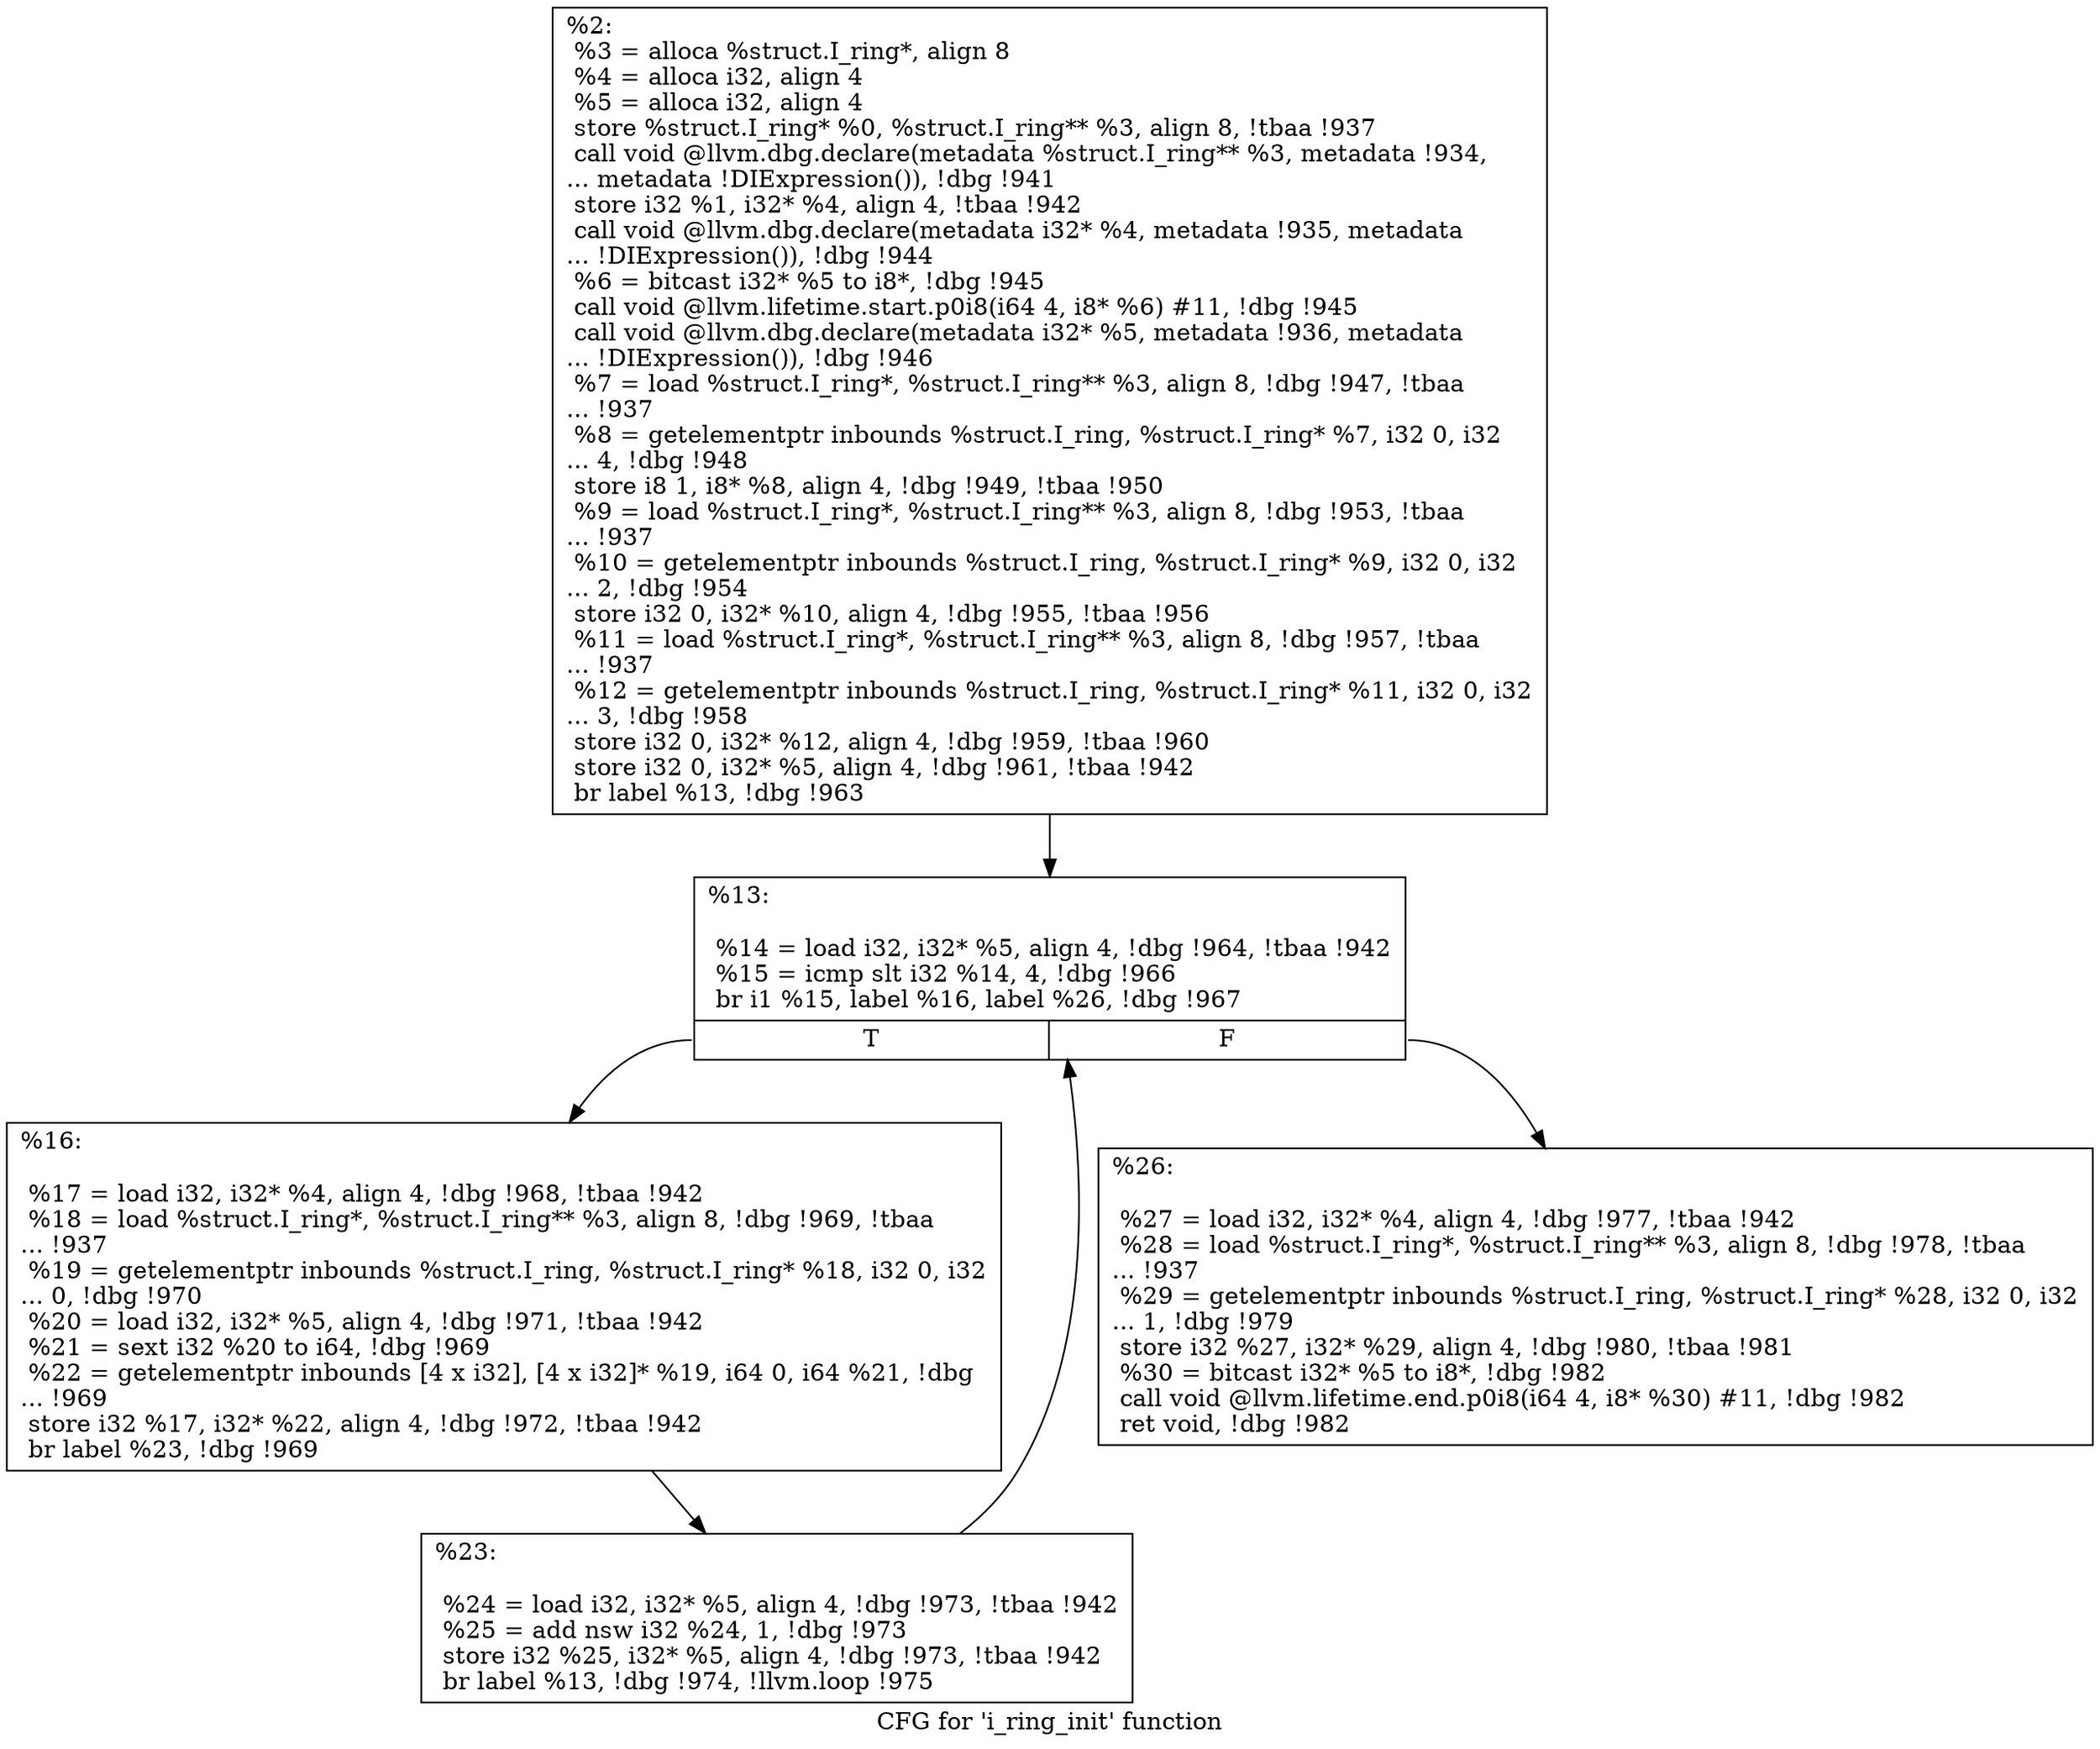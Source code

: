 digraph "CFG for 'i_ring_init' function" {
	label="CFG for 'i_ring_init' function";

	Node0x2503eb0 [shape=record,label="{%2:\l  %3 = alloca %struct.I_ring*, align 8\l  %4 = alloca i32, align 4\l  %5 = alloca i32, align 4\l  store %struct.I_ring* %0, %struct.I_ring** %3, align 8, !tbaa !937\l  call void @llvm.dbg.declare(metadata %struct.I_ring** %3, metadata !934,\l... metadata !DIExpression()), !dbg !941\l  store i32 %1, i32* %4, align 4, !tbaa !942\l  call void @llvm.dbg.declare(metadata i32* %4, metadata !935, metadata\l... !DIExpression()), !dbg !944\l  %6 = bitcast i32* %5 to i8*, !dbg !945\l  call void @llvm.lifetime.start.p0i8(i64 4, i8* %6) #11, !dbg !945\l  call void @llvm.dbg.declare(metadata i32* %5, metadata !936, metadata\l... !DIExpression()), !dbg !946\l  %7 = load %struct.I_ring*, %struct.I_ring** %3, align 8, !dbg !947, !tbaa\l... !937\l  %8 = getelementptr inbounds %struct.I_ring, %struct.I_ring* %7, i32 0, i32\l... 4, !dbg !948\l  store i8 1, i8* %8, align 4, !dbg !949, !tbaa !950\l  %9 = load %struct.I_ring*, %struct.I_ring** %3, align 8, !dbg !953, !tbaa\l... !937\l  %10 = getelementptr inbounds %struct.I_ring, %struct.I_ring* %9, i32 0, i32\l... 2, !dbg !954\l  store i32 0, i32* %10, align 4, !dbg !955, !tbaa !956\l  %11 = load %struct.I_ring*, %struct.I_ring** %3, align 8, !dbg !957, !tbaa\l... !937\l  %12 = getelementptr inbounds %struct.I_ring, %struct.I_ring* %11, i32 0, i32\l... 3, !dbg !958\l  store i32 0, i32* %12, align 4, !dbg !959, !tbaa !960\l  store i32 0, i32* %5, align 4, !dbg !961, !tbaa !942\l  br label %13, !dbg !963\l}"];
	Node0x2503eb0 -> Node0x2503f90;
	Node0x2503f90 [shape=record,label="{%13:\l\l  %14 = load i32, i32* %5, align 4, !dbg !964, !tbaa !942\l  %15 = icmp slt i32 %14, 4, !dbg !966\l  br i1 %15, label %16, label %26, !dbg !967\l|{<s0>T|<s1>F}}"];
	Node0x2503f90:s0 -> Node0x2503fe0;
	Node0x2503f90:s1 -> Node0x2504080;
	Node0x2503fe0 [shape=record,label="{%16:\l\l  %17 = load i32, i32* %4, align 4, !dbg !968, !tbaa !942\l  %18 = load %struct.I_ring*, %struct.I_ring** %3, align 8, !dbg !969, !tbaa\l... !937\l  %19 = getelementptr inbounds %struct.I_ring, %struct.I_ring* %18, i32 0, i32\l... 0, !dbg !970\l  %20 = load i32, i32* %5, align 4, !dbg !971, !tbaa !942\l  %21 = sext i32 %20 to i64, !dbg !969\l  %22 = getelementptr inbounds [4 x i32], [4 x i32]* %19, i64 0, i64 %21, !dbg\l... !969\l  store i32 %17, i32* %22, align 4, !dbg !972, !tbaa !942\l  br label %23, !dbg !969\l}"];
	Node0x2503fe0 -> Node0x2504030;
	Node0x2504030 [shape=record,label="{%23:\l\l  %24 = load i32, i32* %5, align 4, !dbg !973, !tbaa !942\l  %25 = add nsw i32 %24, 1, !dbg !973\l  store i32 %25, i32* %5, align 4, !dbg !973, !tbaa !942\l  br label %13, !dbg !974, !llvm.loop !975\l}"];
	Node0x2504030 -> Node0x2503f90;
	Node0x2504080 [shape=record,label="{%26:\l\l  %27 = load i32, i32* %4, align 4, !dbg !977, !tbaa !942\l  %28 = load %struct.I_ring*, %struct.I_ring** %3, align 8, !dbg !978, !tbaa\l... !937\l  %29 = getelementptr inbounds %struct.I_ring, %struct.I_ring* %28, i32 0, i32\l... 1, !dbg !979\l  store i32 %27, i32* %29, align 4, !dbg !980, !tbaa !981\l  %30 = bitcast i32* %5 to i8*, !dbg !982\l  call void @llvm.lifetime.end.p0i8(i64 4, i8* %30) #11, !dbg !982\l  ret void, !dbg !982\l}"];
}

